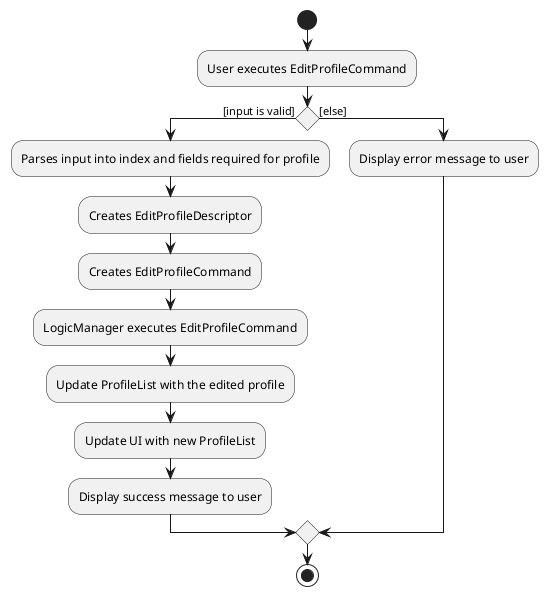 @startuml
start
:User executes EditProfileCommand;

if () then ([input is valid])
    :Parses input into index and fields required for profile;
    :Creates EditProfileDescriptor;
    :Creates EditProfileCommand;
    :LogicManager executes EditProfileCommand;
    :Update ProfileList with the edited profile;
    :Update UI with new ProfileList;
    :Display success message to user;
else ([else])
    :Display error message to user;
endif
stop
@enduml
